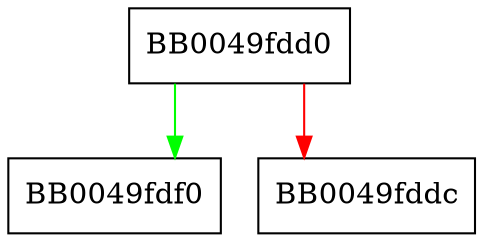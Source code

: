 digraph tls1_get_formatlist {
  node [shape="box"];
  graph [splines=ortho];
  BB0049fdd0 -> BB0049fdf0 [color="green"];
  BB0049fdd0 -> BB0049fddc [color="red"];
}